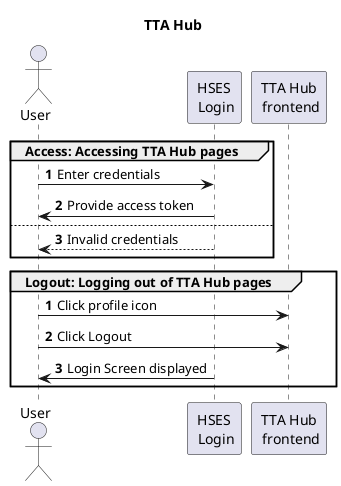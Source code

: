 @startuml

title "TTA Hub"

actor User as TTAProvider
participant "HSES\n Login" as HSESLogin
participant "TTA Hub\n frontend" as TTAHUBF

group Access: Accessing TTA Hub pages
    autonumber
    TTAProvider -> HSESLogin : Enter credentials
    TTAProvider <- HSESLogin : Provide access token
    else
    TTAProvider <-- HSESLogin : Invalid credentials
end

group Logout: Logging out of TTA Hub pages
    autonumber
    TTAProvider -> TTAHUBF: Click profile icon
    TTAProvider -> TTAHUBF: Click Logout
    TTAProvider <- HSESLogin: Login Screen displayed
end

@enduml